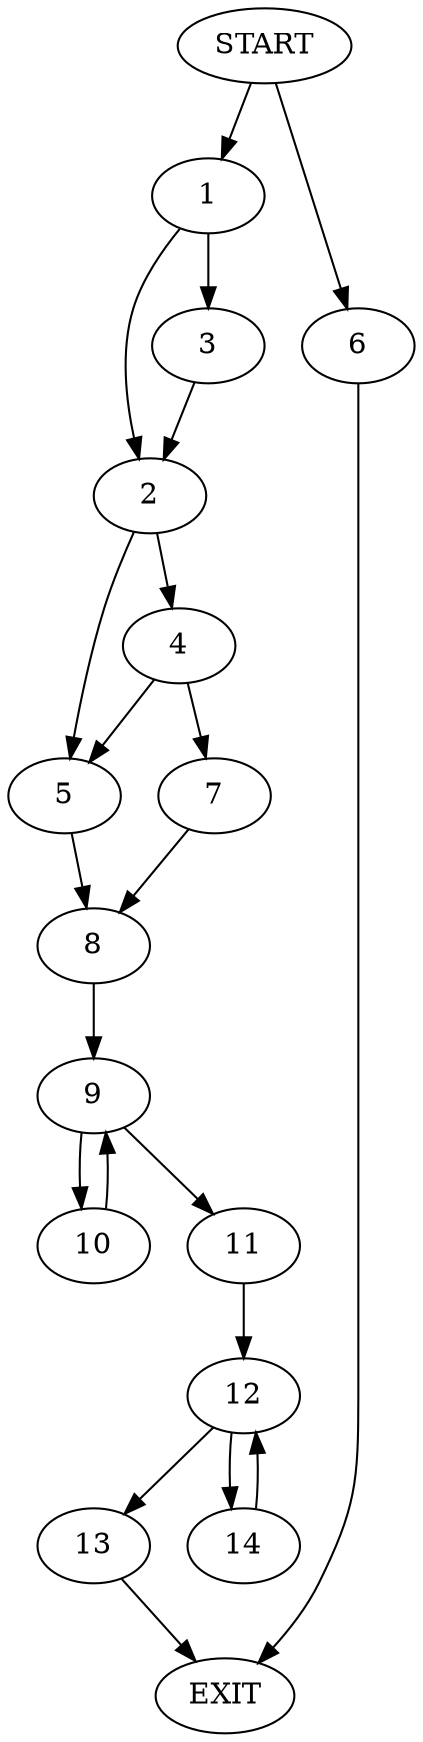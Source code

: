 digraph {
0 [label="START"]
15 [label="EXIT"]
0 -> 1
1 -> 2
1 -> 3
3 -> 2
2 -> 4
2 -> 5
0 -> 6
6 -> 15
4 -> 7
4 -> 5
5 -> 8
7 -> 8
8 -> 9
9 -> 10
9 -> 11
10 -> 9
11 -> 12
12 -> 13
12 -> 14
14 -> 12
13 -> 15
}
